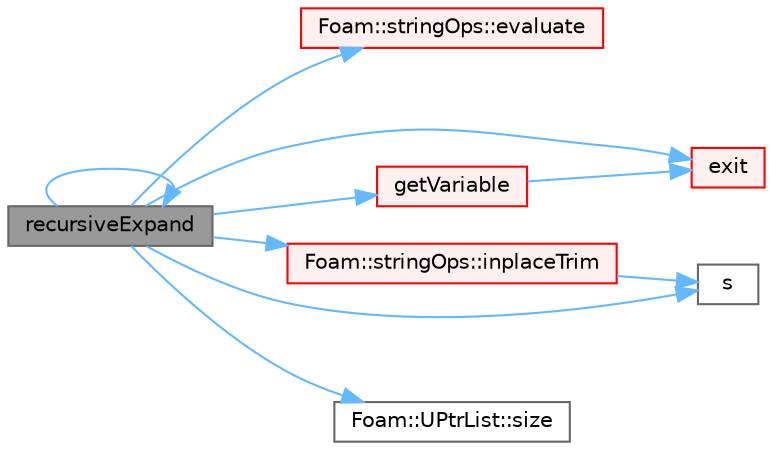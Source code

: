 digraph "recursiveExpand"
{
 // LATEX_PDF_SIZE
  bgcolor="transparent";
  edge [fontname=Helvetica,fontsize=10,labelfontname=Helvetica,labelfontsize=10];
  node [fontname=Helvetica,fontsize=10,shape=box,height=0.2,width=0.4];
  rankdir="LR";
  Node1 [id="Node000001",label="recursiveExpand",height=0.2,width=0.4,color="gray40", fillcolor="grey60", style="filled", fontcolor="black",tooltip=" "];
  Node1 -> Node2 [id="edge1_Node000001_Node000002",color="steelblue1",style="solid",tooltip=" "];
  Node2 [id="Node000002",label="Foam::stringOps::evaluate",height=0.2,width=0.4,color="red", fillcolor="#FFF0F0", style="filled",URL="$namespaceFoam_1_1stringOps.html#a2095a83f4d2c6e98e4c176af07ba34d5",tooltip=" "];
  Node1 -> Node15 [id="edge2_Node000001_Node000015",color="steelblue1",style="solid",tooltip=" "];
  Node15 [id="Node000015",label="exit",height=0.2,width=0.4,color="red", fillcolor="#FFF0F0", style="filled",URL="$namespaceFoam.html#ae0529b088aefc9f83b89dce5c31fda64",tooltip=" "];
  Node1 -> Node17 [id="edge3_Node000001_Node000017",color="steelblue1",style="solid",tooltip=" "];
  Node17 [id="Node000017",label="getVariable",height=0.2,width=0.4,color="red", fillcolor="#FFF0F0", style="filled",URL="$namespaceFoam.html#a8735c1b3ef1e8ceb07b0525a476e6e12",tooltip=" "];
  Node17 -> Node15 [id="edge4_Node000017_Node000015",color="steelblue1",style="solid",tooltip=" "];
  Node1 -> Node27 [id="edge5_Node000001_Node000027",color="steelblue1",style="solid",tooltip=" "];
  Node27 [id="Node000027",label="Foam::stringOps::inplaceTrim",height=0.2,width=0.4,color="red", fillcolor="#FFF0F0", style="filled",URL="$namespaceFoam_1_1stringOps.html#aba441a4674a5b69db26b7248cdbcbdba",tooltip=" "];
  Node27 -> Node22 [id="edge6_Node000027_Node000022",color="steelblue1",style="solid",tooltip=" "];
  Node22 [id="Node000022",label="s",height=0.2,width=0.4,color="grey40", fillcolor="white", style="filled",URL="$gmvOutputSpray_8H.html#abd29a68223d2d8cf69b98ba8e32a841c",tooltip=" "];
  Node1 -> Node1 [id="edge7_Node000001_Node000001",color="steelblue1",style="solid",tooltip=" "];
  Node1 -> Node22 [id="edge8_Node000001_Node000022",color="steelblue1",style="solid",tooltip=" "];
  Node1 -> Node30 [id="edge9_Node000001_Node000030",color="steelblue1",style="solid",tooltip=" "];
  Node30 [id="Node000030",label="Foam::UPtrList::size",height=0.2,width=0.4,color="grey40", fillcolor="white", style="filled",URL="$classFoam_1_1UPtrList.html#a95603446b248fe1ecf5dc59bcc2eaff0",tooltip=" "];
}
